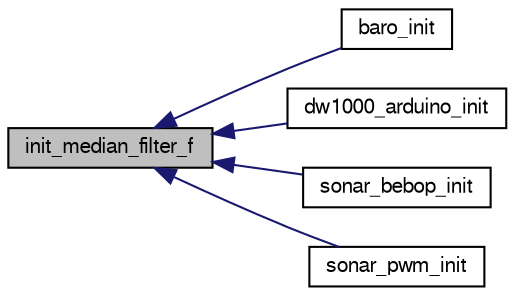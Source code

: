 digraph "init_median_filter_f"
{
  edge [fontname="FreeSans",fontsize="10",labelfontname="FreeSans",labelfontsize="10"];
  node [fontname="FreeSans",fontsize="10",shape=record];
  rankdir="LR";
  Node1 [label="init_median_filter_f",height=0.2,width=0.4,color="black", fillcolor="grey75", style="filled", fontcolor="black"];
  Node1 -> Node2 [dir="back",color="midnightblue",fontsize="10",style="solid",fontname="FreeSans"];
  Node2 [label="baro_init",height=0.2,width=0.4,color="black", fillcolor="white", style="filled",URL="$baro__board__ms5611__i2c_8c.html#a9b25546908842f1d38fc56e438d46e21"];
  Node1 -> Node3 [dir="back",color="midnightblue",fontsize="10",style="solid",fontname="FreeSans"];
  Node3 [label="dw1000_arduino_init",height=0.2,width=0.4,color="black", fillcolor="white", style="filled",URL="$dw1000__arduino_8h.html#a1d567be05d71df280c5ed392dc999b1f"];
  Node1 -> Node4 [dir="back",color="midnightblue",fontsize="10",style="solid",fontname="FreeSans"];
  Node4 [label="sonar_bebop_init",height=0.2,width=0.4,color="black", fillcolor="white", style="filled",URL="$sonar__bebop_8h.html#a23dcc242803b0762d120696ddd57e98f"];
  Node1 -> Node5 [dir="back",color="midnightblue",fontsize="10",style="solid",fontname="FreeSans"];
  Node5 [label="sonar_pwm_init",height=0.2,width=0.4,color="black", fillcolor="white", style="filled",URL="$sonar__pwm_8h.html#a08e6df42c6caf6135afb4876f8c35e32"];
}
